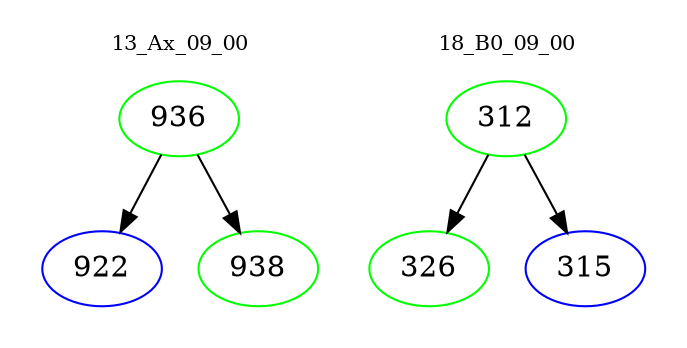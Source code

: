 digraph{
subgraph cluster_0 {
color = white
label = "13_Ax_09_00";
fontsize=10;
T0_936 [label="936", color="green"]
T0_936 -> T0_922 [color="black"]
T0_922 [label="922", color="blue"]
T0_936 -> T0_938 [color="black"]
T0_938 [label="938", color="green"]
}
subgraph cluster_1 {
color = white
label = "18_B0_09_00";
fontsize=10;
T1_312 [label="312", color="green"]
T1_312 -> T1_326 [color="black"]
T1_326 [label="326", color="green"]
T1_312 -> T1_315 [color="black"]
T1_315 [label="315", color="blue"]
}
}
